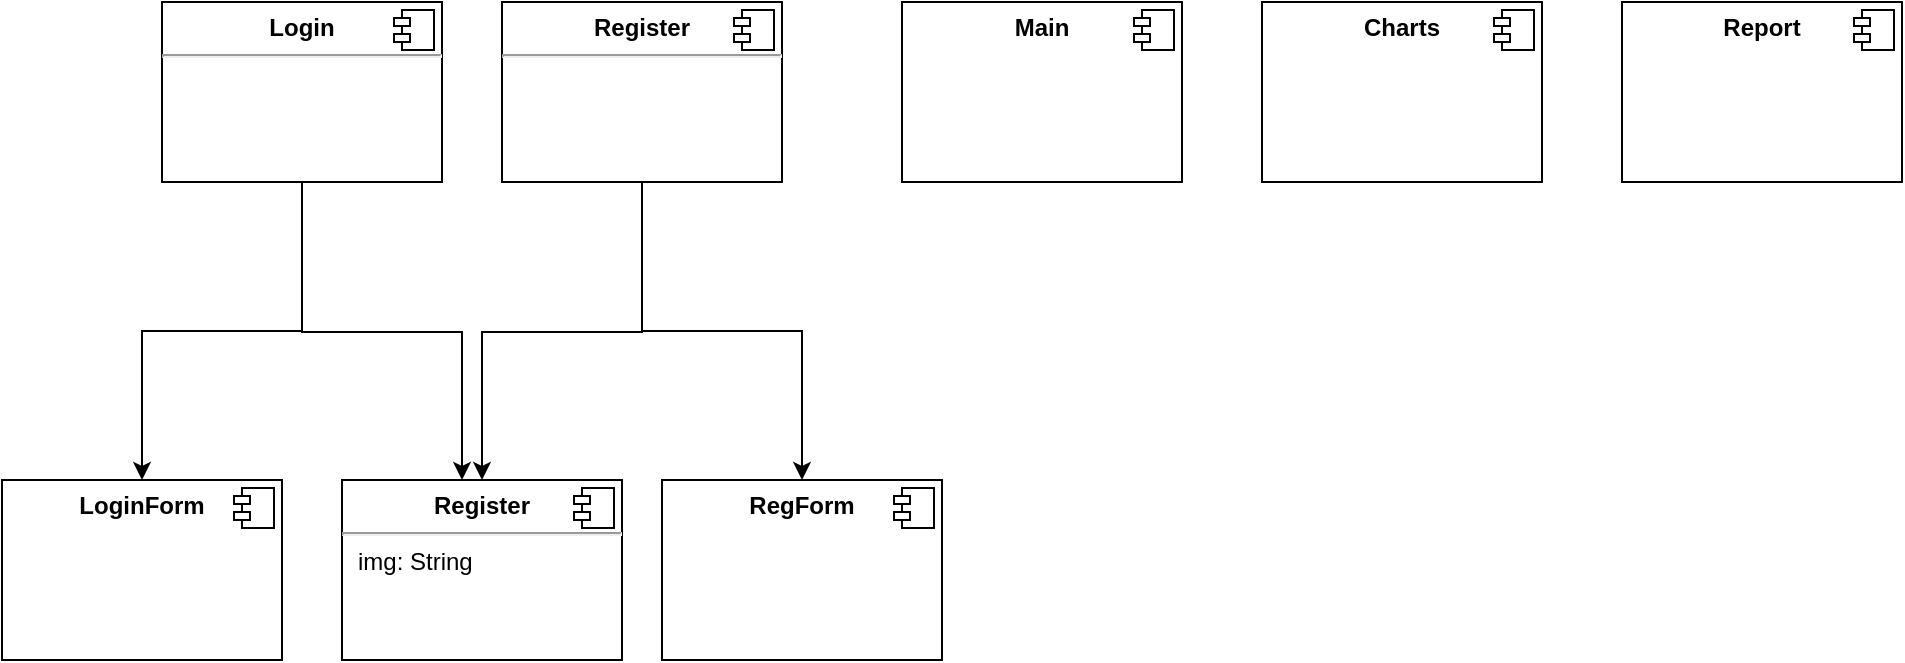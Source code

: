 <mxfile version="13.9.9" type="device"><diagram id="C5RBs43oDa-KdzZeNtuy" name="Page-1"><mxGraphModel dx="1024" dy="592" grid="1" gridSize="10" guides="1" tooltips="1" connect="1" arrows="1" fold="1" page="1" pageScale="1" pageWidth="1169" pageHeight="827" math="0" shadow="0"><root><mxCell id="WIyWlLk6GJQsqaUBKTNV-0"/><mxCell id="WIyWlLk6GJQsqaUBKTNV-1" parent="WIyWlLk6GJQsqaUBKTNV-0"/><mxCell id="vWLdz3Qvkfqrovrcjve7-31" value="&lt;p style=&quot;margin: 0px ; margin-top: 6px ; text-align: center&quot;&gt;&lt;b&gt;LoginForm&lt;/b&gt;&lt;/p&gt;" style="align=left;overflow=fill;html=1;dropTarget=0;" parent="WIyWlLk6GJQsqaUBKTNV-1" vertex="1"><mxGeometry x="10" y="279" width="140" height="90" as="geometry"/></mxCell><mxCell id="vWLdz3Qvkfqrovrcjve7-32" value="" style="shape=component;jettyWidth=8;jettyHeight=4;" parent="vWLdz3Qvkfqrovrcjve7-31" vertex="1"><mxGeometry x="1" width="20" height="20" relative="1" as="geometry"><mxPoint x="-24" y="4" as="offset"/></mxGeometry></mxCell><mxCell id="vWLdz3Qvkfqrovrcjve7-43" style="edgeStyle=orthogonalEdgeStyle;rounded=0;orthogonalLoop=1;jettySize=auto;html=1;" parent="WIyWlLk6GJQsqaUBKTNV-1" source="vWLdz3Qvkfqrovrcjve7-33" edge="1"><mxGeometry relative="1" as="geometry"><Array as="points"><mxPoint x="330" y="205"/><mxPoint x="250" y="205"/></Array><mxPoint x="250" y="279" as="targetPoint"/></mxGeometry></mxCell><mxCell id="vWLdz3Qvkfqrovrcjve7-44" style="edgeStyle=orthogonalEdgeStyle;rounded=0;orthogonalLoop=1;jettySize=auto;html=1;entryX=0.5;entryY=0;entryDx=0;entryDy=0;" parent="WIyWlLk6GJQsqaUBKTNV-1" source="vWLdz3Qvkfqrovrcjve7-33" target="vWLdz3Qvkfqrovrcjve7-37" edge="1"><mxGeometry relative="1" as="geometry"/></mxCell><mxCell id="vWLdz3Qvkfqrovrcjve7-33" value="&lt;p style=&quot;margin: 0px ; margin-top: 6px ; text-align: center&quot;&gt;&lt;b&gt;Register&lt;/b&gt;&lt;/p&gt;&lt;hr&gt;&lt;p style=&quot;margin: 0px ; margin-left: 8px&quot;&gt;&lt;br&gt;&lt;/p&gt;" style="align=left;overflow=fill;html=1;dropTarget=0;" parent="WIyWlLk6GJQsqaUBKTNV-1" vertex="1"><mxGeometry x="260" y="40" width="140" height="90" as="geometry"/></mxCell><mxCell id="vWLdz3Qvkfqrovrcjve7-34" value="" style="shape=component;jettyWidth=8;jettyHeight=4;" parent="vWLdz3Qvkfqrovrcjve7-33" vertex="1"><mxGeometry x="1" width="20" height="20" relative="1" as="geometry"><mxPoint x="-24" y="4" as="offset"/></mxGeometry></mxCell><mxCell id="vWLdz3Qvkfqrovrcjve7-41" style="edgeStyle=orthogonalEdgeStyle;rounded=0;orthogonalLoop=1;jettySize=auto;html=1;entryX=0.5;entryY=0;entryDx=0;entryDy=0;" parent="WIyWlLk6GJQsqaUBKTNV-1" source="vWLdz3Qvkfqrovrcjve7-35" target="vWLdz3Qvkfqrovrcjve7-31" edge="1"><mxGeometry relative="1" as="geometry"/></mxCell><mxCell id="vWLdz3Qvkfqrovrcjve7-42" style="edgeStyle=orthogonalEdgeStyle;rounded=0;orthogonalLoop=1;jettySize=auto;html=1;" parent="WIyWlLk6GJQsqaUBKTNV-1" source="vWLdz3Qvkfqrovrcjve7-35" edge="1"><mxGeometry relative="1" as="geometry"><Array as="points"><mxPoint x="160" y="205"/><mxPoint x="240" y="205"/></Array><mxPoint x="240" y="279" as="targetPoint"/></mxGeometry></mxCell><mxCell id="vWLdz3Qvkfqrovrcjve7-35" value="&lt;p style=&quot;margin: 0px ; margin-top: 6px ; text-align: center&quot;&gt;&lt;b&gt;Login&lt;/b&gt;&lt;/p&gt;&lt;hr&gt;&lt;p style=&quot;margin: 0px ; margin-left: 8px&quot;&gt;&lt;br&gt;&lt;/p&gt;" style="align=left;overflow=fill;html=1;dropTarget=0;" parent="WIyWlLk6GJQsqaUBKTNV-1" vertex="1"><mxGeometry x="90" y="40" width="140" height="90" as="geometry"/></mxCell><mxCell id="vWLdz3Qvkfqrovrcjve7-36" value="" style="shape=component;jettyWidth=8;jettyHeight=4;" parent="vWLdz3Qvkfqrovrcjve7-35" vertex="1"><mxGeometry x="1" width="20" height="20" relative="1" as="geometry"><mxPoint x="-24" y="4" as="offset"/></mxGeometry></mxCell><mxCell id="vWLdz3Qvkfqrovrcjve7-37" value="&lt;p style=&quot;margin: 0px ; margin-top: 6px ; text-align: center&quot;&gt;&lt;b&gt;RegForm&lt;/b&gt;&lt;/p&gt;" style="align=left;overflow=fill;html=1;dropTarget=0;" parent="WIyWlLk6GJQsqaUBKTNV-1" vertex="1"><mxGeometry x="340" y="279" width="140" height="90" as="geometry"/></mxCell><mxCell id="vWLdz3Qvkfqrovrcjve7-38" value="" style="shape=component;jettyWidth=8;jettyHeight=4;" parent="vWLdz3Qvkfqrovrcjve7-37" vertex="1"><mxGeometry x="1" width="20" height="20" relative="1" as="geometry"><mxPoint x="-24" y="4" as="offset"/></mxGeometry></mxCell><mxCell id="vWLdz3Qvkfqrovrcjve7-45" value="&lt;p style=&quot;margin: 0px ; margin-top: 6px ; text-align: center&quot;&gt;&lt;b&gt;Main&lt;/b&gt;&lt;/p&gt;" style="align=left;overflow=fill;html=1;dropTarget=0;" parent="WIyWlLk6GJQsqaUBKTNV-1" vertex="1"><mxGeometry x="460" y="40" width="140" height="90" as="geometry"/></mxCell><mxCell id="vWLdz3Qvkfqrovrcjve7-46" value="" style="shape=component;jettyWidth=8;jettyHeight=4;" parent="vWLdz3Qvkfqrovrcjve7-45" vertex="1"><mxGeometry x="1" width="20" height="20" relative="1" as="geometry"><mxPoint x="-24" y="4" as="offset"/></mxGeometry></mxCell><mxCell id="vWLdz3Qvkfqrovrcjve7-47" value="&lt;p style=&quot;margin: 0px ; margin-top: 6px ; text-align: center&quot;&gt;&lt;b&gt;Charts&lt;/b&gt;&lt;/p&gt;" style="align=left;overflow=fill;html=1;dropTarget=0;" parent="WIyWlLk6GJQsqaUBKTNV-1" vertex="1"><mxGeometry x="640" y="40" width="140" height="90" as="geometry"/></mxCell><mxCell id="vWLdz3Qvkfqrovrcjve7-48" value="" style="shape=component;jettyWidth=8;jettyHeight=4;" parent="vWLdz3Qvkfqrovrcjve7-47" vertex="1"><mxGeometry x="1" width="20" height="20" relative="1" as="geometry"><mxPoint x="-24" y="4" as="offset"/></mxGeometry></mxCell><mxCell id="vWLdz3Qvkfqrovrcjve7-49" value="&lt;p style=&quot;margin: 0px ; margin-top: 6px ; text-align: center&quot;&gt;&lt;b&gt;Report&lt;/b&gt;&lt;/p&gt;" style="align=left;overflow=fill;html=1;dropTarget=0;" parent="WIyWlLk6GJQsqaUBKTNV-1" vertex="1"><mxGeometry x="820" y="40" width="140" height="90" as="geometry"/></mxCell><mxCell id="vWLdz3Qvkfqrovrcjve7-50" value="" style="shape=component;jettyWidth=8;jettyHeight=4;" parent="vWLdz3Qvkfqrovrcjve7-49" vertex="1"><mxGeometry x="1" width="20" height="20" relative="1" as="geometry"><mxPoint x="-24" y="4" as="offset"/></mxGeometry></mxCell><mxCell id="aVpqoCTpKz9rWMuIbIVO-0" value="&lt;p style=&quot;margin: 0px ; margin-top: 6px ; text-align: center&quot;&gt;&lt;b&gt;Register&lt;/b&gt;&lt;/p&gt;&lt;hr&gt;&lt;p style=&quot;margin: 0px ; margin-left: 8px&quot;&gt;img: String&lt;/p&gt;" style="align=left;overflow=fill;html=1;dropTarget=0;" vertex="1" parent="WIyWlLk6GJQsqaUBKTNV-1"><mxGeometry x="180" y="279" width="140" height="90" as="geometry"/></mxCell><mxCell id="aVpqoCTpKz9rWMuIbIVO-1" value="" style="shape=component;jettyWidth=8;jettyHeight=4;" vertex="1" parent="aVpqoCTpKz9rWMuIbIVO-0"><mxGeometry x="1" width="20" height="20" relative="1" as="geometry"><mxPoint x="-24" y="4" as="offset"/></mxGeometry></mxCell></root></mxGraphModel></diagram></mxfile>